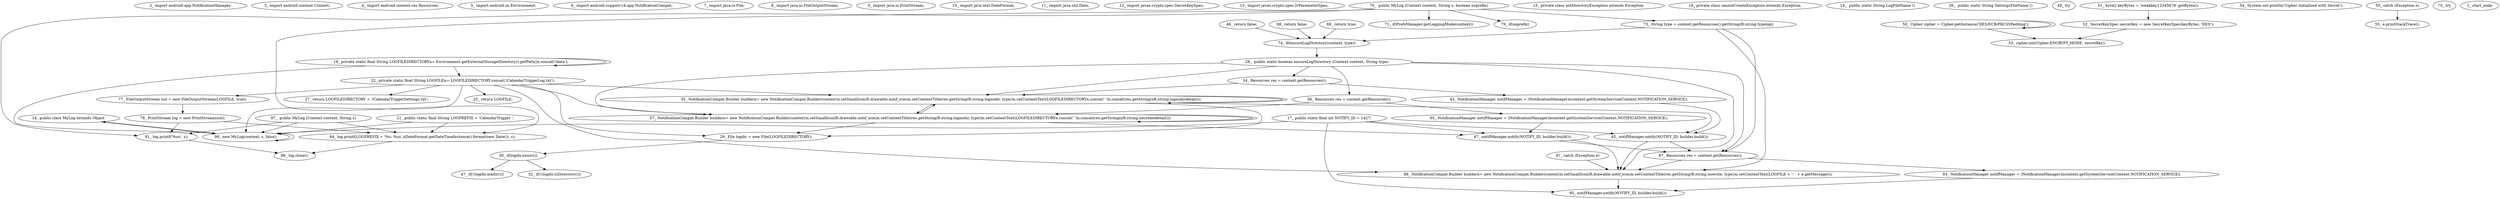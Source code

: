 digraph  {
16 [label="2_ import android.app.NotificationManager;", type_label=expression_statement];
22 [label="3_ import android.content.Context;", type_label=expression_statement];
28 [label="4_ import android.content.res.Resources;", type_label=expression_statement];
36 [label="5_ import android.os.Environment;", type_label=expression_statement];
42 [label="6_ import android.support.v4.app.NotificationCompat;", type_label=expression_statement];
52 [label="7_ import java.io.File;", type_label=expression_statement];
58 [label="8_ import java.io.FileOutputStream;", type_label=expression_statement];
64 [label="9_ import java.io.PrintStream;", type_label=expression_statement];
70 [label="10_ import java.text.DateFormat;", type_label=expression_statement];
76 [label="11_ import java.util.Date;", type_label=expression_statement];
82 [label="12_ import javax.crypto.spec.SecretKeySpec;", type_label=expression_statement];
90 [label="13_ import javax.crypto.spec.IvParameterSpec;", type_label=expression_statement];
98 [label="14_ public class MyLog extends Object ", type_label=class_declaration];
104 [label="15_ private class notDirectoryException extends Exception ", type_label=class_declaration];
110 [label="16_ private class cannotCreateException extends Exception ", type_label=class_declaration];
116 [label="17_ public static final int NOTIFY_ID = 1427;", type_label=expression_statement];
122 [label="18_ private static final String LOGFILEDIRECTORYn= Environment.getExternalStorageDirectory().getPath()n.concat('/data');", type_label=expression_statement];
138 [label="21_ public static final String LOGPREFIX = 'CalendarTrigger ';", type_label=expression_statement];
144 [label="22_ private static final String LOGFILEn= LOGFILEDIRECTORY.concat('/CalendarTriggerLog.txt');", type_label=expression_statement];
154 [label="24_  public static String LogFileName ()", type_label=method_declaration];
160 [label="25_ return LOGFILE;", type_label=return];
162 [label="26_  public static String SettingsFileName ()", type_label=method_declaration];
168 [label="27_ return LOGFILEDIRECTORY + '/CalendarTriggerSettings.txt';", type_label=return];
172 [label="28_  public static boolean ensureLogDirectory (Context context, String type)", type_label=method_declaration];
184 [label="29_ File logdir = new File(LOGFILEDIRECTORY);", type_label=expression_statement];
192 [label="30_ if(logdir.exists())", type_label=if];
199 [label="32_ if(!(logdir.isDirectory()))", type_label=if];
208 [label="34_ Resources res = context.getResources();", type_label=expression_statement];
216 [label="35_ NotificationCompat.Builder buildern= new NotificationCompat.Builder(context)n.setSmallIcon(R.drawable.notif_icon)n.setContentTitle(res.getString(R.string.lognodir, type))n.setContentText(LOGFILEDIRECTORYn.concat(' ')n.concat(res.getString(nR.string.lognodirdetail)));", type_label=expression_statement];
269 [label="43_ NotificationManager notifManager = (NotificationManager)ncontext.getSystemService(Context.NOTIFICATION_SERVICE);", type_label=expression_statement];
282 [label="45_ notifManager.notify(NOTIFY_ID, builder.build());", type_label=expression_statement];
292 [label="46_ return false;", type_label=return];
294 [label="47_ if(!(logdir.mkdir()))", type_label=if];
303 [label="49_ try", type_label=try];
305 [label="50_ Cipher cipher = Cipher.getInstance('DES/ECB/PKCS5Padding');", type_label=expression_statement];
314 [label="51_ byte[] keyBytes = 'weakkey12345678'.getBytes();", type_label=expression_statement];
324 [label="52_ SecretKeySpec secretKey = new SecretKeySpec(keyBytes, 'DES');", type_label=expression_statement];
333 [label="53_ cipher.init(Cipher.ENCRYPT_MODE, secretKey);", type_label=expression_statement];
342 [label="54_ System.out.println('Cipher initialized with Secret');", type_label=expression_statement];
350 [label="55_ catch (Exception e)", type_label=catch];
356 [label="55_ e.printStackTrace();", type_label=expression_statement];
361 [label="56_ Resources res = context.getResources();", type_label=expression_statement];
369 [label="57_ NotificationCompat.Builder buildern= new NotificationCompat.Builder(context)n.setSmallIcon(R.drawable.notif_icon)n.setContentTitle(res.getString(R.string.lognodir, type))n.setContentText(LOGFILEDIRECTORYn.concat(' ')n.concat(res.getString(nR.string.nocreatedetail)));", type_label=expression_statement];
422 [label="65_ NotificationManager notifManager = (NotificationManager)ncontext.getSystemService(Context.NOTIFICATION_SERVICE);", type_label=expression_statement];
435 [label="67_ notifManager.notify(NOTIFY_ID, builder.build());", type_label=expression_statement];
445 [label="68_ return false;", type_label=return];
447 [label="69_ return true;", type_label=return];
449 [label="70_  public MyLog (Context context, String s, boolean noprefix)", type_label=constructor_declaration];
463 [label="71_ if(PrefsManager.getLoggingMode(context))", type_label=if];
471 [label="73_ String type = context.getResources().getString(R.string.typelog);", type_label=expression_statement];
487 [label="74_ if(ensureLogDirectory(context, type))", type_label=if];
494 [label="75_ try", type_label=try];
496 [label="77_ FileOutputStream out = new FileOutputStream(LOGFILE, true);", type_label=expression_statement];
505 [label="78_ PrintStream log = new PrintStream(out);", type_label=expression_statement];
513 [label="79_ if(noprefix)", type_label=if];
517 [label="81_ log.printf('%sn', s);", type_label=expression_statement];
525 [label="84_ log.printf(LOGPREFIX + '%s: %sn',nDateFormat.getDateTimeInstance().format(new Date()), s);", type_label=expression_statement];
544 [label="86_ log.close();", type_label=expression_statement];
549 [label="87_ catch (Exception e)", type_label=catch];
555 [label="87_ Resources res = context.getResources();", type_label=expression_statement];
563 [label="88_ NotificationCompat.Builder buildern= new NotificationCompat.Builder(context)n.setSmallIcon(R.drawable.notif_icon)n.setContentTitle(res.getString(R.string.nowrite, type))n.setContentText(LOGFILE + ': ' + e.getMessage());", type_label=expression_statement];
607 [label="93_ NotificationManager notifManager = (NotificationManager)ncontext.getSystemService(Context.NOTIFICATION_SERVICE);", type_label=expression_statement];
620 [label="95_ notifManager.notify(NOTIFY_ID, builder.build());", type_label=expression_statement];
630 [label="97_  public MyLog (Context context, String s)", type_label=constructor_declaration];
641 [label="98_ new MyLog(context, s, false);", type_label=expression_statement];
1 [label="1_ start_node", type_label=start];
98 -> 641  [key=0];
116 -> 282  [key=0, used_def=NOTIFY_ID];
116 -> 435  [key=0, used_def=NOTIFY_ID];
116 -> 620  [key=0, used_def=NOTIFY_ID];
116 -> 641  [key=0];
122 -> 122  [key=0, used_def=Environment];
122 -> 144  [key=0, used_def=LOGFILEDIRECTORY];
122 -> 641  [key=0];
138 -> 525  [key=0, used_def=LOGPREFIX];
138 -> 641  [key=0];
144 -> 160  [key=0, used_def=LOGFILE];
144 -> 168  [key=0, used_def=LOGFILEDIRECTORY];
144 -> 184  [key=0, used_def=LOGFILEDIRECTORY];
144 -> 216  [key=0, used_def=LOGFILEDIRECTORY];
144 -> 369  [key=0, used_def=LOGFILEDIRECTORY];
144 -> 496  [key=0, used_def=LOGFILE];
144 -> 563  [key=0, used_def=LOGFILE];
144 -> 641  [key=0];
172 -> 208  [key=0, used_def=context];
172 -> 216  [key=0, used_def=type];
172 -> 361  [key=0, used_def=context];
172 -> 369  [key=0, used_def=type];
172 -> 555  [key=0, used_def=context];
172 -> 563  [key=0, used_def=type];
184 -> 192  [key=1, used_def=logdir];
192 -> 199  [key=1, used_def=logdir];
192 -> 294  [key=1, used_def=logdir];
208 -> 216  [key=1, used_def=context];
208 -> 269  [key=0, used_def=context];
216 -> 184  [key=0, used_def=LOGFILEDIRECTORY];
216 -> 216  [key=0, used_def=LOGFILEDIRECTORY];
216 -> 282  [key=0, used_def=builder];
216 -> 369  [key=0, used_def=LOGFILEDIRECTORY];
269 -> 282  [key=1, used_def=notifManager];
282 -> 555  [key=0, used_def=context];
282 -> 563  [key=0, used_def=type];
292 -> 487  [key=1];
305 -> 305  [key=0, used_def=Cipher];
305 -> 333  [key=0, used_def=cipher];
314 -> 324  [key=1, used_def=keyBytes];
324 -> 333  [key=1, used_def=secretKey];
350 -> 356  [key=1, used_def=e];
361 -> 369  [key=1, used_def=context];
361 -> 422  [key=0, used_def=context];
369 -> 184  [key=0, used_def=LOGFILEDIRECTORY];
369 -> 216  [key=0, used_def=LOGFILEDIRECTORY];
369 -> 369  [key=0, used_def=LOGFILEDIRECTORY];
369 -> 435  [key=0, used_def=builder];
422 -> 435  [key=1, used_def=notifManager];
435 -> 555  [key=0, used_def=context];
435 -> 563  [key=0, used_def=type];
445 -> 487  [key=1];
447 -> 487  [key=1];
449 -> 463  [key=1, used_def=context];
449 -> 471  [key=0, used_def=context];
449 -> 513  [key=0, used_def=noprefix];
449 -> 517  [key=0, used_def=s];
449 -> 525  [key=0, used_def=s];
471 -> 487  [key=1, used_def=context];
471 -> 555  [key=0, used_def=context];
471 -> 563  [key=0, used_def=type];
487 -> 172  [key=1];
496 -> 505  [key=1, used_def=out];
505 -> 517  [key=0, used_def=log];
505 -> 525  [key=0, used_def=log];
517 -> 544  [key=1, used_def=log];
525 -> 544  [key=1, used_def=log];
549 -> 563  [key=0, used_def=e];
555 -> 563  [key=1, used_def=context];
555 -> 607  [key=0, used_def=context];
563 -> 620  [key=0, used_def=builder];
607 -> 620  [key=1, used_def=notifManager];
630 -> 641  [key=1, used_def=context];
630 -> 517  [key=0, used_def=s];
630 -> 525  [key=0, used_def=s];
641 -> 98  [key=1];
641 -> 641  [key=1];
}
